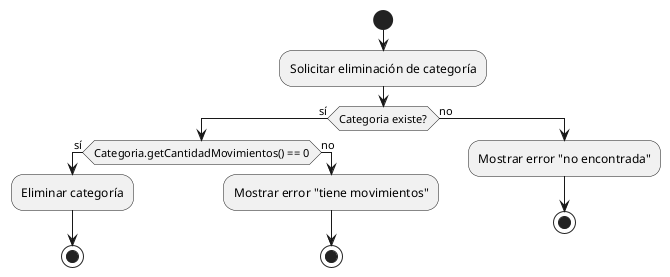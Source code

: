 @startuml actividad_eliminar_categoria
start
:Solicitar eliminación de categoría;
if (Categoria existe?) then (sí)
  if (Categoria.getCantidadMovimientos() == 0) then (sí)
    :Eliminar categoría;
    stop
  else (no)
    :Mostrar error "tiene movimientos";
    stop
  endif
else (no)
  :Mostrar error "no encontrada";
  stop
endif
@enduml
